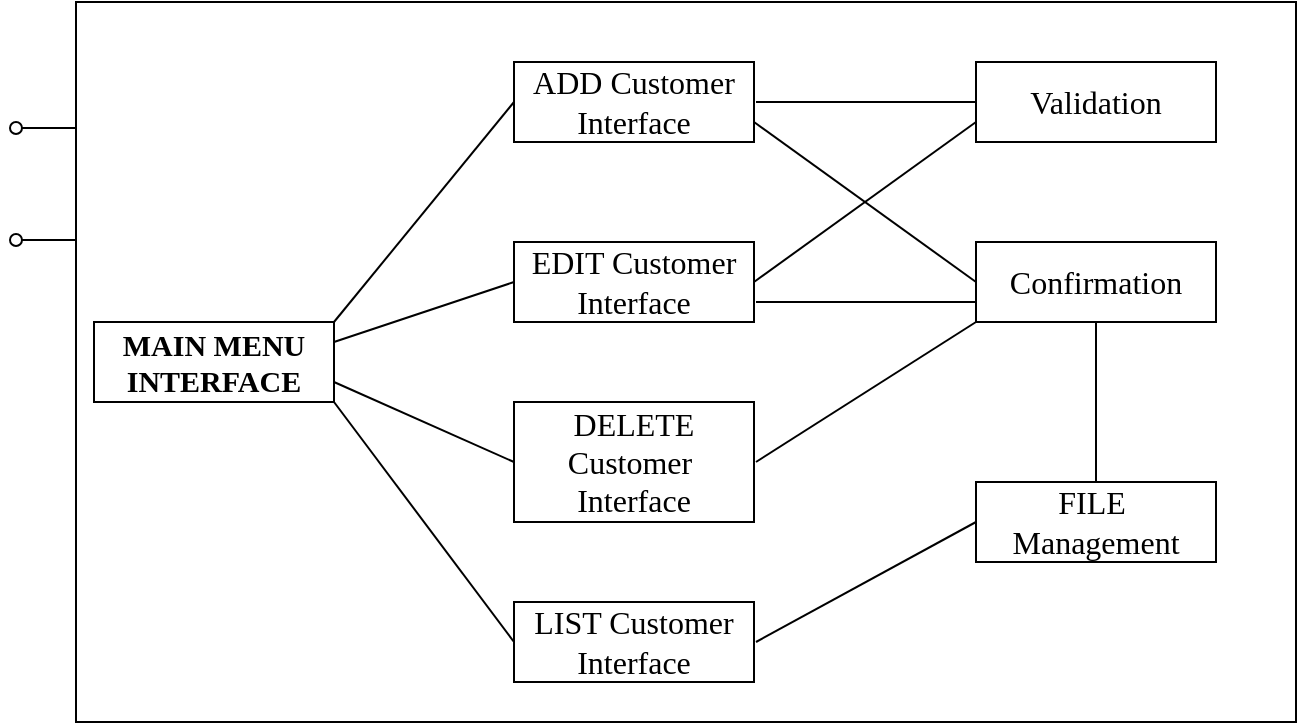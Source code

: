 <mxfile version="13.7.9" type="github">
  <diagram id="k_rvptiCXdyw7t8qA_9R" name="Page-1">
    <mxGraphModel dx="1422" dy="806" grid="1" gridSize="10" guides="1" tooltips="1" connect="1" arrows="1" fold="1" page="1" pageScale="1" pageWidth="827" pageHeight="1169" math="0" shadow="0">
      <root>
        <mxCell id="0" />
        <mxCell id="1" parent="0" />
        <mxCell id="e9bSdHwQU14s3PVtKzrs-24" value="" style="rounded=0;whiteSpace=wrap;html=1;fontFamily=Times New Roman;fontSize=16;" vertex="1" parent="1">
          <mxGeometry x="108" y="160" width="610" height="360" as="geometry" />
        </mxCell>
        <mxCell id="e9bSdHwQU14s3PVtKzrs-1" value="&lt;font style=&quot;font-size: 15px&quot;&gt;MAIN MENU INTERFACE&lt;/font&gt;" style="rounded=0;whiteSpace=wrap;html=1;fontFamily=Times New Roman;fontStyle=1" vertex="1" parent="1">
          <mxGeometry x="117" y="320" width="120" height="40" as="geometry" />
        </mxCell>
        <mxCell id="e9bSdHwQU14s3PVtKzrs-2" value="ADD Customer&lt;br&gt;Interface" style="rounded=0;whiteSpace=wrap;html=1;fontFamily=Times New Roman;fontSize=16;" vertex="1" parent="1">
          <mxGeometry x="327" y="190" width="120" height="40" as="geometry" />
        </mxCell>
        <mxCell id="e9bSdHwQU14s3PVtKzrs-3" value="&lt;font style=&quot;font-size: 16px&quot;&gt;EDIT Customer&lt;br&gt;Interface&lt;/font&gt;" style="rounded=0;whiteSpace=wrap;html=1;fontFamily=Times New Roman;" vertex="1" parent="1">
          <mxGeometry x="327" y="280" width="120" height="40" as="geometry" />
        </mxCell>
        <mxCell id="e9bSdHwQU14s3PVtKzrs-4" value="&lt;font style=&quot;font-size: 16px&quot;&gt;LIST Customer&lt;br&gt;Interface&lt;/font&gt;" style="rounded=0;whiteSpace=wrap;html=1;fontFamily=Times New Roman;" vertex="1" parent="1">
          <mxGeometry x="327" y="460" width="120" height="40" as="geometry" />
        </mxCell>
        <mxCell id="e9bSdHwQU14s3PVtKzrs-5" value="&lt;font style=&quot;font-size: 16px&quot;&gt;DELETE Customer&amp;nbsp;&lt;br&gt;Interface&lt;/font&gt;" style="rounded=0;whiteSpace=wrap;html=1;fontFamily=Times New Roman;" vertex="1" parent="1">
          <mxGeometry x="327" y="360" width="120" height="60" as="geometry" />
        </mxCell>
        <mxCell id="e9bSdHwQU14s3PVtKzrs-6" value="Validation" style="rounded=0;whiteSpace=wrap;html=1;fontFamily=Times New Roman;fontSize=16;" vertex="1" parent="1">
          <mxGeometry x="558" y="190" width="120" height="40" as="geometry" />
        </mxCell>
        <mxCell id="e9bSdHwQU14s3PVtKzrs-8" value="Confirmation" style="rounded=0;whiteSpace=wrap;html=1;fontFamily=Times New Roman;fontSize=16;" vertex="1" parent="1">
          <mxGeometry x="558" y="280" width="120" height="40" as="geometry" />
        </mxCell>
        <mxCell id="e9bSdHwQU14s3PVtKzrs-10" value="FILE&amp;nbsp; Management" style="rounded=0;whiteSpace=wrap;html=1;fontFamily=Times New Roman;fontSize=16;" vertex="1" parent="1">
          <mxGeometry x="558" y="400" width="120" height="40" as="geometry" />
        </mxCell>
        <mxCell id="e9bSdHwQU14s3PVtKzrs-11" value="" style="endArrow=none;html=1;fontFamily=Times New Roman;fontSize=16;entryX=0;entryY=0.5;entryDx=0;entryDy=0;exitX=1;exitY=0;exitDx=0;exitDy=0;" edge="1" parent="1" source="e9bSdHwQU14s3PVtKzrs-1" target="e9bSdHwQU14s3PVtKzrs-2">
          <mxGeometry width="50" height="50" relative="1" as="geometry">
            <mxPoint x="237" y="330" as="sourcePoint" />
            <mxPoint x="287" y="280" as="targetPoint" />
          </mxGeometry>
        </mxCell>
        <mxCell id="e9bSdHwQU14s3PVtKzrs-12" value="" style="endArrow=none;html=1;fontFamily=Times New Roman;fontSize=16;exitX=1;exitY=0.25;exitDx=0;exitDy=0;entryX=0;entryY=0.5;entryDx=0;entryDy=0;" edge="1" parent="1" source="e9bSdHwQU14s3PVtKzrs-1" target="e9bSdHwQU14s3PVtKzrs-3">
          <mxGeometry width="50" height="50" relative="1" as="geometry">
            <mxPoint x="310" y="360" as="sourcePoint" />
            <mxPoint x="288" y="310" as="targetPoint" />
          </mxGeometry>
        </mxCell>
        <mxCell id="e9bSdHwQU14s3PVtKzrs-14" value="" style="endArrow=none;html=1;fontFamily=Times New Roman;fontSize=16;entryX=1;entryY=0.75;entryDx=0;entryDy=0;exitX=0;exitY=0.5;exitDx=0;exitDy=0;" edge="1" parent="1" source="e9bSdHwQU14s3PVtKzrs-5" target="e9bSdHwQU14s3PVtKzrs-1">
          <mxGeometry width="50" height="50" relative="1" as="geometry">
            <mxPoint x="428" y="360" as="sourcePoint" />
            <mxPoint x="478" y="310" as="targetPoint" />
          </mxGeometry>
        </mxCell>
        <mxCell id="e9bSdHwQU14s3PVtKzrs-15" value="" style="endArrow=none;html=1;fontFamily=Times New Roman;fontSize=16;entryX=1;entryY=1;entryDx=0;entryDy=0;exitX=0;exitY=0.5;exitDx=0;exitDy=0;" edge="1" parent="1" source="e9bSdHwQU14s3PVtKzrs-4" target="e9bSdHwQU14s3PVtKzrs-1">
          <mxGeometry width="50" height="50" relative="1" as="geometry">
            <mxPoint x="428" y="360" as="sourcePoint" />
            <mxPoint x="478" y="310" as="targetPoint" />
          </mxGeometry>
        </mxCell>
        <mxCell id="e9bSdHwQU14s3PVtKzrs-16" value="" style="endArrow=none;html=1;fontFamily=Times New Roman;fontSize=16;exitX=0;exitY=0.5;exitDx=0;exitDy=0;" edge="1" parent="1" source="e9bSdHwQU14s3PVtKzrs-6">
          <mxGeometry width="50" height="50" relative="1" as="geometry">
            <mxPoint x="428" y="360" as="sourcePoint" />
            <mxPoint x="448" y="210" as="targetPoint" />
          </mxGeometry>
        </mxCell>
        <mxCell id="e9bSdHwQU14s3PVtKzrs-17" value="" style="endArrow=none;html=1;fontFamily=Times New Roman;fontSize=16;entryX=0;entryY=0.75;entryDx=0;entryDy=0;exitX=1;exitY=0.5;exitDx=0;exitDy=0;" edge="1" parent="1" source="e9bSdHwQU14s3PVtKzrs-3" target="e9bSdHwQU14s3PVtKzrs-6">
          <mxGeometry width="50" height="50" relative="1" as="geometry">
            <mxPoint x="428" y="360" as="sourcePoint" />
            <mxPoint x="478" y="310" as="targetPoint" />
          </mxGeometry>
        </mxCell>
        <mxCell id="e9bSdHwQU14s3PVtKzrs-18" value="" style="endArrow=none;html=1;fontFamily=Times New Roman;fontSize=16;entryX=1;entryY=0.75;entryDx=0;entryDy=0;exitX=0;exitY=0.5;exitDx=0;exitDy=0;" edge="1" parent="1" source="e9bSdHwQU14s3PVtKzrs-8" target="e9bSdHwQU14s3PVtKzrs-2">
          <mxGeometry width="50" height="50" relative="1" as="geometry">
            <mxPoint x="428" y="360" as="sourcePoint" />
            <mxPoint x="478" y="310" as="targetPoint" />
          </mxGeometry>
        </mxCell>
        <mxCell id="e9bSdHwQU14s3PVtKzrs-19" value="" style="endArrow=none;html=1;fontFamily=Times New Roman;fontSize=16;exitX=0;exitY=0.75;exitDx=0;exitDy=0;" edge="1" parent="1" source="e9bSdHwQU14s3PVtKzrs-8">
          <mxGeometry width="50" height="50" relative="1" as="geometry">
            <mxPoint x="428" y="360" as="sourcePoint" />
            <mxPoint x="448" y="310" as="targetPoint" />
          </mxGeometry>
        </mxCell>
        <mxCell id="e9bSdHwQU14s3PVtKzrs-20" value="" style="endArrow=none;html=1;fontFamily=Times New Roman;fontSize=16;entryX=0;entryY=1;entryDx=0;entryDy=0;" edge="1" parent="1" target="e9bSdHwQU14s3PVtKzrs-8">
          <mxGeometry width="50" height="50" relative="1" as="geometry">
            <mxPoint x="448" y="390" as="sourcePoint" />
            <mxPoint x="478" y="310" as="targetPoint" />
          </mxGeometry>
        </mxCell>
        <mxCell id="e9bSdHwQU14s3PVtKzrs-22" value="" style="endArrow=none;html=1;fontFamily=Times New Roman;fontSize=16;entryX=0.5;entryY=0;entryDx=0;entryDy=0;" edge="1" parent="1" source="e9bSdHwQU14s3PVtKzrs-8" target="e9bSdHwQU14s3PVtKzrs-10">
          <mxGeometry width="50" height="50" relative="1" as="geometry">
            <mxPoint x="428" y="360" as="sourcePoint" />
            <mxPoint x="478" y="310" as="targetPoint" />
          </mxGeometry>
        </mxCell>
        <mxCell id="e9bSdHwQU14s3PVtKzrs-23" value="" style="endArrow=none;html=1;fontFamily=Times New Roman;fontSize=16;entryX=0;entryY=0.5;entryDx=0;entryDy=0;" edge="1" parent="1" target="e9bSdHwQU14s3PVtKzrs-10">
          <mxGeometry width="50" height="50" relative="1" as="geometry">
            <mxPoint x="448" y="480" as="sourcePoint" />
            <mxPoint x="478" y="310" as="targetPoint" />
          </mxGeometry>
        </mxCell>
        <mxCell id="e9bSdHwQU14s3PVtKzrs-27" value="" style="endArrow=none;html=1;fontFamily=Times New Roman;fontSize=16;entryX=0;entryY=0.175;entryDx=0;entryDy=0;entryPerimeter=0;startArrow=oval;startFill=0;" edge="1" parent="1" target="e9bSdHwQU14s3PVtKzrs-24">
          <mxGeometry width="50" height="50" relative="1" as="geometry">
            <mxPoint x="78" y="223" as="sourcePoint" />
            <mxPoint x="478" y="310" as="targetPoint" />
          </mxGeometry>
        </mxCell>
        <mxCell id="e9bSdHwQU14s3PVtKzrs-29" value="" style="endArrow=none;html=1;fontFamily=Times New Roman;fontSize=16;entryX=0;entryY=0.175;entryDx=0;entryDy=0;entryPerimeter=0;startArrow=oval;startFill=0;" edge="1" parent="1">
          <mxGeometry width="50" height="50" relative="1" as="geometry">
            <mxPoint x="78" y="279" as="sourcePoint" />
            <mxPoint x="108" y="279" as="targetPoint" />
          </mxGeometry>
        </mxCell>
      </root>
    </mxGraphModel>
  </diagram>
</mxfile>
